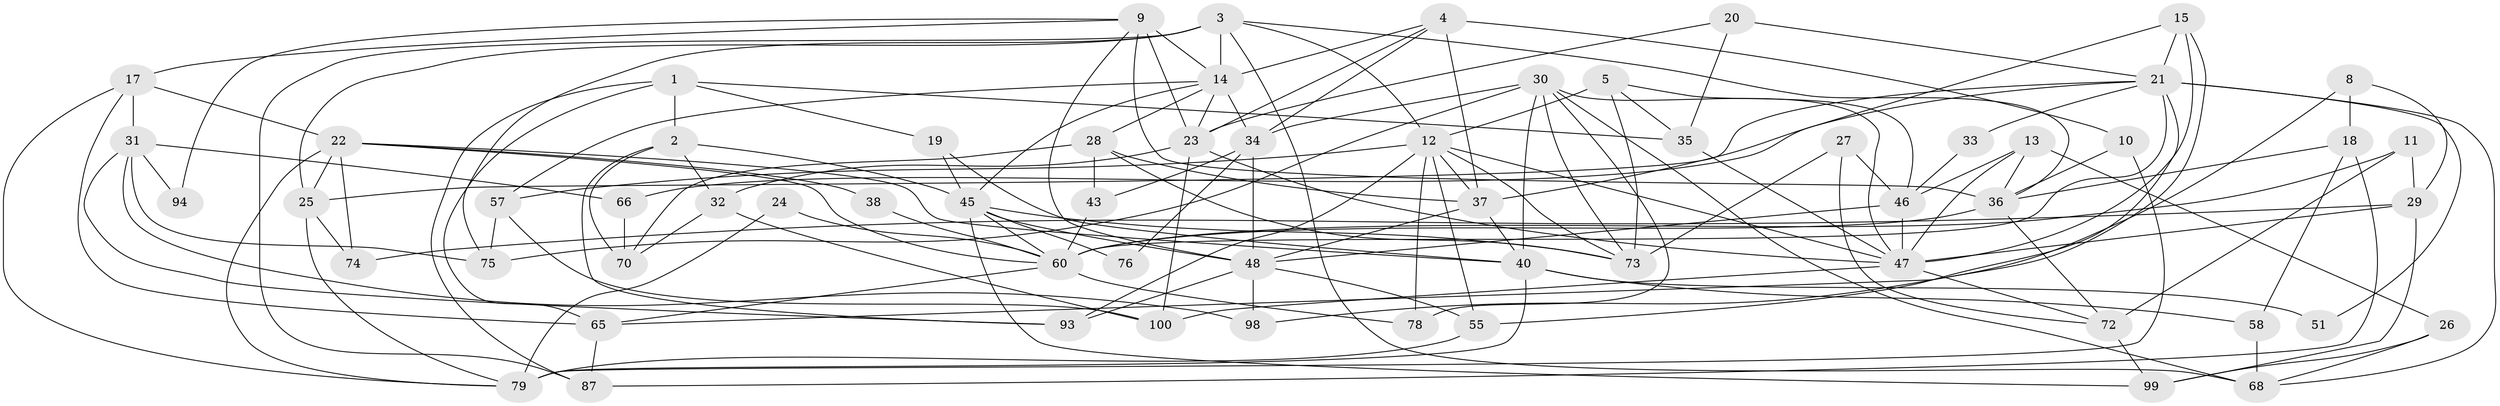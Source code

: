 // original degree distribution, {3: 0.3, 5: 0.16, 4: 0.29, 2: 0.11, 7: 0.04, 6: 0.09, 10: 0.01}
// Generated by graph-tools (version 1.1) at 2025/11/02/21/25 10:11:14]
// undirected, 63 vertices, 152 edges
graph export_dot {
graph [start="1"]
  node [color=gray90,style=filled];
  1 [super="+7"];
  2 [super="+84"];
  3 [super="+52"];
  4 [super="+59"];
  5 [super="+6"];
  8 [super="+90"];
  9 [super="+42"];
  10;
  11 [super="+61"];
  12 [super="+16"];
  13 [super="+41"];
  14 [super="+89"];
  15;
  17 [super="+67"];
  18 [super="+88"];
  19;
  20;
  21 [super="+92"];
  22 [super="+44"];
  23 [super="+56"];
  24;
  25 [super="+83"];
  26;
  27 [super="+82"];
  28 [super="+85"];
  29 [super="+49"];
  30 [super="+39"];
  31 [super="+71"];
  32 [super="+97"];
  33;
  34 [super="+54"];
  35;
  36 [super="+86"];
  37 [super="+50"];
  38;
  40 [super="+64"];
  43;
  45 [super="+91"];
  46 [super="+62"];
  47 [super="+53"];
  48 [super="+81"];
  51;
  55;
  57 [super="+96"];
  58;
  60 [super="+63"];
  65;
  66;
  68 [super="+69"];
  70;
  72;
  73 [super="+77"];
  74;
  75 [super="+80"];
  76;
  78;
  79 [super="+95"];
  87;
  93;
  94;
  98;
  99;
  100;
  1 -- 65;
  1 -- 2 [weight=2];
  1 -- 35;
  1 -- 19;
  1 -- 87;
  2 -- 70;
  2 -- 93;
  2 -- 45;
  2 -- 32;
  3 -- 75;
  3 -- 87;
  3 -- 12;
  3 -- 68;
  3 -- 25;
  3 -- 36;
  3 -- 14;
  4 -- 37;
  4 -- 23;
  4 -- 10;
  4 -- 14;
  4 -- 34;
  5 -- 35;
  5 -- 73 [weight=3];
  5 -- 12;
  5 -- 46;
  8 -- 18 [weight=2];
  8 -- 65;
  8 -- 29;
  9 -- 48;
  9 -- 94;
  9 -- 36 [weight=2];
  9 -- 23;
  9 -- 17;
  9 -- 14;
  10 -- 79;
  10 -- 36;
  11 -- 60;
  11 -- 72;
  11 -- 29;
  12 -- 73;
  12 -- 55;
  12 -- 93;
  12 -- 78;
  12 -- 57;
  12 -- 37;
  12 -- 47;
  13 -- 36;
  13 -- 26;
  13 -- 46;
  13 -- 47;
  14 -- 34;
  14 -- 45;
  14 -- 23;
  14 -- 28;
  14 -- 57;
  15 -- 47;
  15 -- 37;
  15 -- 98;
  15 -- 21;
  17 -- 79;
  17 -- 65;
  17 -- 31;
  17 -- 22;
  18 -- 87;
  18 -- 36;
  18 -- 58;
  19 -- 45;
  19 -- 40;
  20 -- 23;
  20 -- 35;
  20 -- 21;
  21 -- 25;
  21 -- 33;
  21 -- 51;
  21 -- 60;
  21 -- 66;
  21 -- 68;
  21 -- 55;
  22 -- 74 [weight=2];
  22 -- 25 [weight=2];
  22 -- 60;
  22 -- 38;
  22 -- 79;
  22 -- 40;
  23 -- 100;
  23 -- 32;
  23 -- 47;
  24 -- 79;
  24 -- 60;
  25 -- 74;
  25 -- 79;
  26 -- 68;
  26 -- 99;
  27 -- 72;
  27 -- 46;
  27 -- 73;
  28 -- 43;
  28 -- 37;
  28 -- 70;
  28 -- 73;
  29 -- 47;
  29 -- 99;
  29 -- 74;
  30 -- 78;
  30 -- 47;
  30 -- 75;
  30 -- 68;
  30 -- 73;
  30 -- 40;
  30 -- 34;
  31 -- 98;
  31 -- 66;
  31 -- 75;
  31 -- 93;
  31 -- 94;
  32 -- 100;
  32 -- 70;
  33 -- 46;
  34 -- 48 [weight=2];
  34 -- 43;
  34 -- 76;
  35 -- 47;
  36 -- 60;
  36 -- 72;
  37 -- 48;
  37 -- 40;
  38 -- 60;
  40 -- 58;
  40 -- 51;
  40 -- 79;
  43 -- 60;
  45 -- 73;
  45 -- 60;
  45 -- 76;
  45 -- 99;
  45 -- 48;
  46 -- 47 [weight=2];
  46 -- 48;
  47 -- 100;
  47 -- 72;
  48 -- 93;
  48 -- 98;
  48 -- 55;
  55 -- 79;
  57 -- 100;
  57 -- 75;
  58 -- 68;
  60 -- 65;
  60 -- 78;
  65 -- 87;
  66 -- 70;
  72 -- 99;
}
